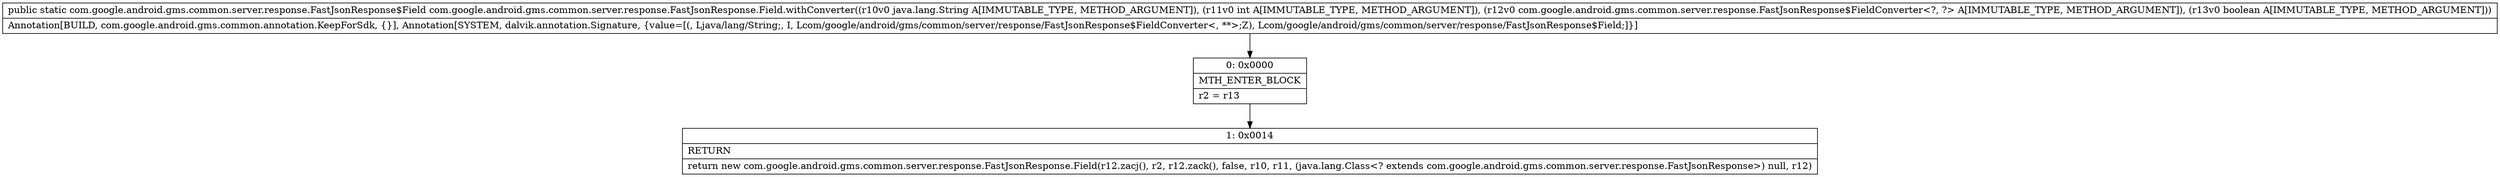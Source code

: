 digraph "CFG forcom.google.android.gms.common.server.response.FastJsonResponse.Field.withConverter(Ljava\/lang\/String;ILcom\/google\/android\/gms\/common\/server\/response\/FastJsonResponse$FieldConverter;Z)Lcom\/google\/android\/gms\/common\/server\/response\/FastJsonResponse$Field;" {
Node_0 [shape=record,label="{0\:\ 0x0000|MTH_ENTER_BLOCK\l|r2 = r13\l}"];
Node_1 [shape=record,label="{1\:\ 0x0014|RETURN\l|return new com.google.android.gms.common.server.response.FastJsonResponse.Field(r12.zacj(), r2, r12.zack(), false, r10, r11, (java.lang.Class\<? extends com.google.android.gms.common.server.response.FastJsonResponse\>) null, r12)\l}"];
MethodNode[shape=record,label="{public static com.google.android.gms.common.server.response.FastJsonResponse$Field com.google.android.gms.common.server.response.FastJsonResponse.Field.withConverter((r10v0 java.lang.String A[IMMUTABLE_TYPE, METHOD_ARGUMENT]), (r11v0 int A[IMMUTABLE_TYPE, METHOD_ARGUMENT]), (r12v0 com.google.android.gms.common.server.response.FastJsonResponse$FieldConverter\<?, ?\> A[IMMUTABLE_TYPE, METHOD_ARGUMENT]), (r13v0 boolean A[IMMUTABLE_TYPE, METHOD_ARGUMENT]))  | Annotation[BUILD, com.google.android.gms.common.annotation.KeepForSdk, \{\}], Annotation[SYSTEM, dalvik.annotation.Signature, \{value=[(, Ljava\/lang\/String;, I, Lcom\/google\/android\/gms\/common\/server\/response\/FastJsonResponse$FieldConverter\<, **\>;Z), Lcom\/google\/android\/gms\/common\/server\/response\/FastJsonResponse$Field;]\}]\l}"];
MethodNode -> Node_0;
Node_0 -> Node_1;
}

